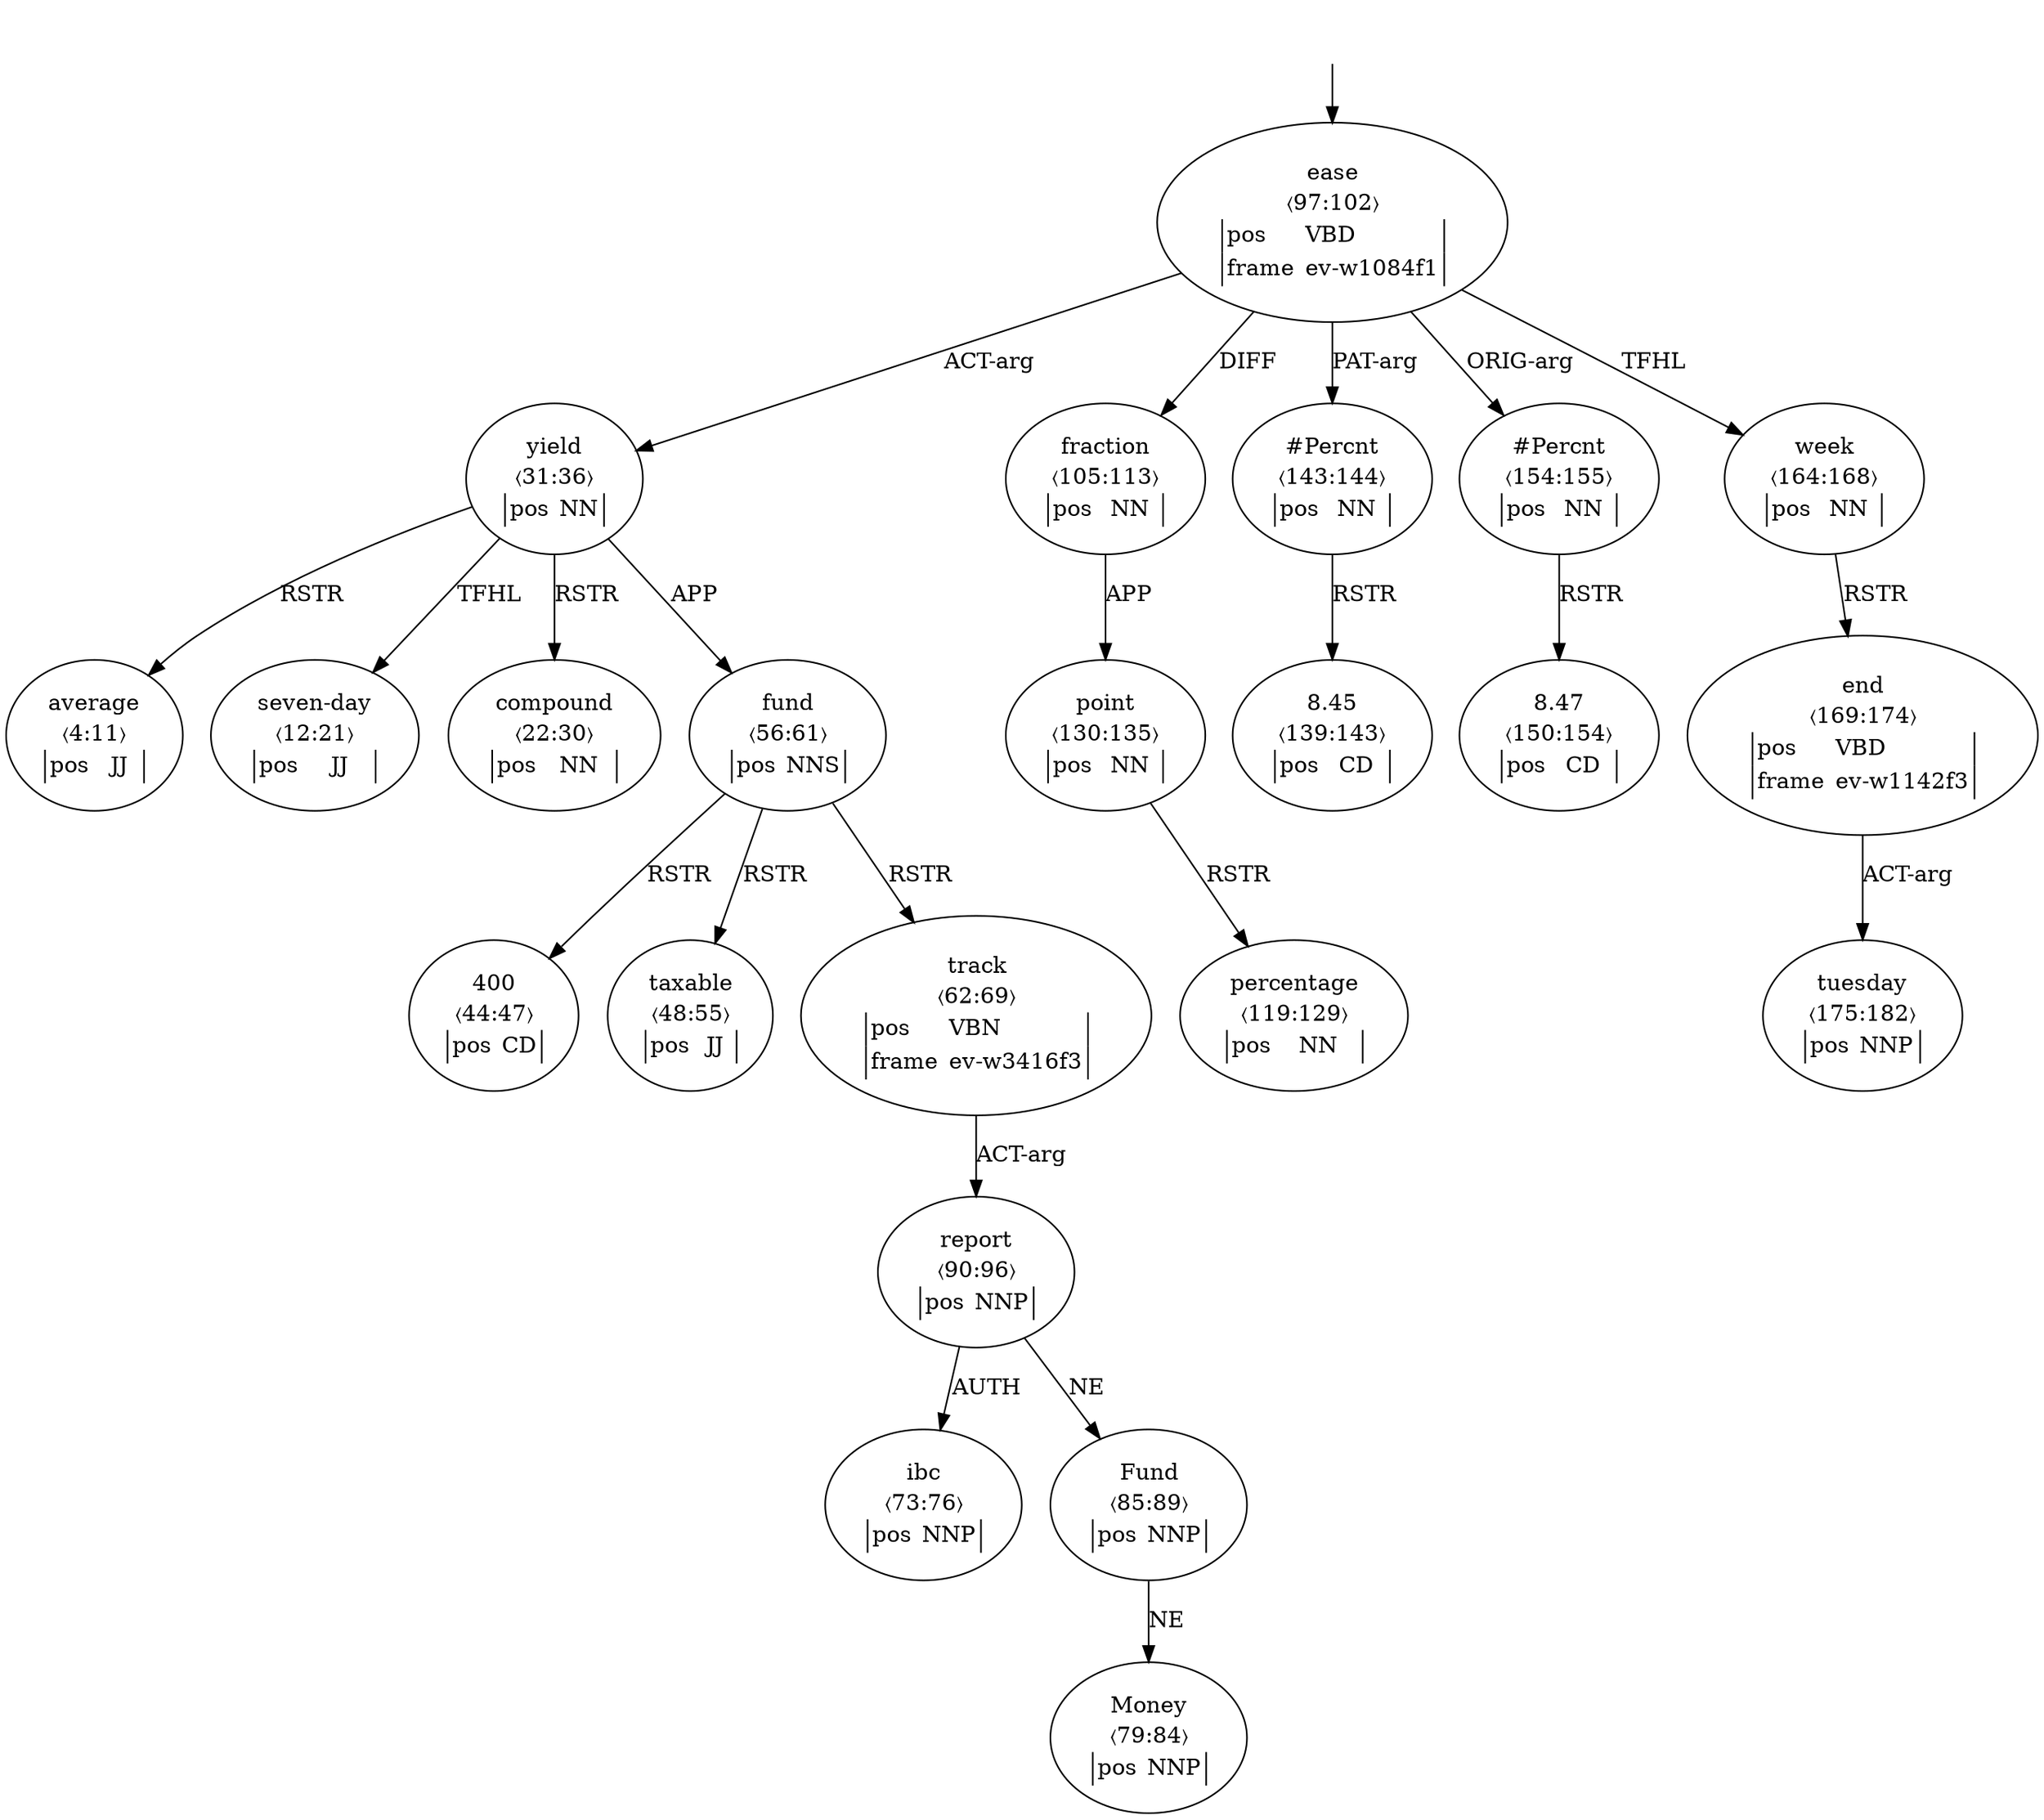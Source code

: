 digraph "20004002" {
  top [ style=invis ];
  top -> 17;
  1 [ label=<<table align="center" border="0" cellspacing="0"><tr><td colspan="2">average</td></tr><tr><td colspan="2">〈4:11〉</td></tr><tr><td sides="l" border="1" align="left">pos</td><td sides="r" border="1" align="left">JJ</td></tr></table>> ];
  2 [ label=<<table align="center" border="0" cellspacing="0"><tr><td colspan="2">seven-day</td></tr><tr><td colspan="2">〈12:21〉</td></tr><tr><td sides="l" border="1" align="left">pos</td><td sides="r" border="1" align="left">JJ</td></tr></table>> ];
  3 [ label=<<table align="center" border="0" cellspacing="0"><tr><td colspan="2">compound</td></tr><tr><td colspan="2">〈22:30〉</td></tr><tr><td sides="l" border="1" align="left">pos</td><td sides="r" border="1" align="left">NN</td></tr></table>> ];
  4 [ label=<<table align="center" border="0" cellspacing="0"><tr><td colspan="2">yield</td></tr><tr><td colspan="2">〈31:36〉</td></tr><tr><td sides="l" border="1" align="left">pos</td><td sides="r" border="1" align="left">NN</td></tr></table>> ];
  7 [ label=<<table align="center" border="0" cellspacing="0"><tr><td colspan="2">400</td></tr><tr><td colspan="2">〈44:47〉</td></tr><tr><td sides="l" border="1" align="left">pos</td><td sides="r" border="1" align="left">CD</td></tr></table>> ];
  8 [ label=<<table align="center" border="0" cellspacing="0"><tr><td colspan="2">taxable</td></tr><tr><td colspan="2">〈48:55〉</td></tr><tr><td sides="l" border="1" align="left">pos</td><td sides="r" border="1" align="left">JJ</td></tr></table>> ];
  9 [ label=<<table align="center" border="0" cellspacing="0"><tr><td colspan="2">fund</td></tr><tr><td colspan="2">〈56:61〉</td></tr><tr><td sides="l" border="1" align="left">pos</td><td sides="r" border="1" align="left">NNS</td></tr></table>> ];
  10 [ label=<<table align="center" border="0" cellspacing="0"><tr><td colspan="2">track</td></tr><tr><td colspan="2">〈62:69〉</td></tr><tr><td sides="l" border="1" align="left">pos</td><td sides="r" border="1" align="left">VBN</td></tr><tr><td sides="l" border="1" align="left">frame</td><td sides="r" border="1" align="left">ev-w3416f3</td></tr></table>> ];
  12 [ label=<<table align="center" border="0" cellspacing="0"><tr><td colspan="2">ibc</td></tr><tr><td colspan="2">〈73:76〉</td></tr><tr><td sides="l" border="1" align="left">pos</td><td sides="r" border="1" align="left">NNP</td></tr></table>> ];
  14 [ label=<<table align="center" border="0" cellspacing="0"><tr><td colspan="2">Money</td></tr><tr><td colspan="2">〈79:84〉</td></tr><tr><td sides="l" border="1" align="left">pos</td><td sides="r" border="1" align="left">NNP</td></tr></table>> ];
  15 [ label=<<table align="center" border="0" cellspacing="0"><tr><td colspan="2">Fund</td></tr><tr><td colspan="2">〈85:89〉</td></tr><tr><td sides="l" border="1" align="left">pos</td><td sides="r" border="1" align="left">NNP</td></tr></table>> ];
  16 [ label=<<table align="center" border="0" cellspacing="0"><tr><td colspan="2">report</td></tr><tr><td colspan="2">〈90:96〉</td></tr><tr><td sides="l" border="1" align="left">pos</td><td sides="r" border="1" align="left">NNP</td></tr></table>> ];
  17 [ label=<<table align="center" border="0" cellspacing="0"><tr><td colspan="2">ease</td></tr><tr><td colspan="2">〈97:102〉</td></tr><tr><td sides="l" border="1" align="left">pos</td><td sides="r" border="1" align="left">VBD</td></tr><tr><td sides="l" border="1" align="left">frame</td><td sides="r" border="1" align="left">ev-w1084f1</td></tr></table>> ];
  19 [ label=<<table align="center" border="0" cellspacing="0"><tr><td colspan="2">fraction</td></tr><tr><td colspan="2">〈105:113〉</td></tr><tr><td sides="l" border="1" align="left">pos</td><td sides="r" border="1" align="left">NN</td></tr></table>> ];
  22 [ label=<<table align="center" border="0" cellspacing="0"><tr><td colspan="2">percentage</td></tr><tr><td colspan="2">〈119:129〉</td></tr><tr><td sides="l" border="1" align="left">pos</td><td sides="r" border="1" align="left">NN</td></tr></table>> ];
  23 [ label=<<table align="center" border="0" cellspacing="0"><tr><td colspan="2">point</td></tr><tr><td colspan="2">〈130:135〉</td></tr><tr><td sides="l" border="1" align="left">pos</td><td sides="r" border="1" align="left">NN</td></tr></table>> ];
  25 [ label=<<table align="center" border="0" cellspacing="0"><tr><td colspan="2">8.45</td></tr><tr><td colspan="2">〈139:143〉</td></tr><tr><td sides="l" border="1" align="left">pos</td><td sides="r" border="1" align="left">CD</td></tr></table>> ];
  26 [ label=<<table align="center" border="0" cellspacing="0"><tr><td colspan="2">#Percnt</td></tr><tr><td colspan="2">〈143:144〉</td></tr><tr><td sides="l" border="1" align="left">pos</td><td sides="r" border="1" align="left">NN</td></tr></table>> ];
  28 [ label=<<table align="center" border="0" cellspacing="0"><tr><td colspan="2">8.47</td></tr><tr><td colspan="2">〈150:154〉</td></tr><tr><td sides="l" border="1" align="left">pos</td><td sides="r" border="1" align="left">CD</td></tr></table>> ];
  29 [ label=<<table align="center" border="0" cellspacing="0"><tr><td colspan="2">#Percnt</td></tr><tr><td colspan="2">〈154:155〉</td></tr><tr><td sides="l" border="1" align="left">pos</td><td sides="r" border="1" align="left">NN</td></tr></table>> ];
  32 [ label=<<table align="center" border="0" cellspacing="0"><tr><td colspan="2">week</td></tr><tr><td colspan="2">〈164:168〉</td></tr><tr><td sides="l" border="1" align="left">pos</td><td sides="r" border="1" align="left">NN</td></tr></table>> ];
  33 [ label=<<table align="center" border="0" cellspacing="0"><tr><td colspan="2">end</td></tr><tr><td colspan="2">〈169:174〉</td></tr><tr><td sides="l" border="1" align="left">pos</td><td sides="r" border="1" align="left">VBD</td></tr><tr><td sides="l" border="1" align="left">frame</td><td sides="r" border="1" align="left">ev-w1142f3</td></tr></table>> ];
  34 [ label=<<table align="center" border="0" cellspacing="0"><tr><td colspan="2">tuesday</td></tr><tr><td colspan="2">〈175:182〉</td></tr><tr><td sides="l" border="1" align="left">pos</td><td sides="r" border="1" align="left">NNP</td></tr></table>> ];
  9 -> 8 [ label="RSTR" ];
  17 -> 4 [ label="ACT-arg" ];
  10 -> 16 [ label="ACT-arg" ];
  19 -> 23 [ label="APP" ];
  17 -> 32 [ label="TFHL" ];
  29 -> 28 [ label="RSTR" ];
  23 -> 22 [ label="RSTR" ];
  26 -> 25 [ label="RSTR" ];
  17 -> 19 [ label="DIFF" ];
  33 -> 34 [ label="ACT-arg" ];
  4 -> 3 [ label="RSTR" ];
  17 -> 29 [ label="ORIG-arg" ];
  15 -> 14 [ label="NE" ];
  4 -> 1 [ label="RSTR" ];
  4 -> 2 [ label="TFHL" ];
  17 -> 26 [ label="PAT-arg" ];
  16 -> 15 [ label="NE" ];
  9 -> 7 [ label="RSTR" ];
  32 -> 33 [ label="RSTR" ];
  4 -> 9 [ label="APP" ];
  9 -> 10 [ label="RSTR" ];
  16 -> 12 [ label="AUTH" ];
}

